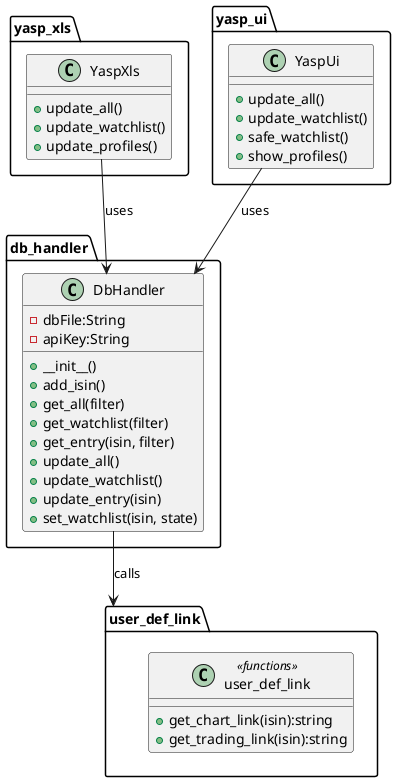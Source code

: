 @startuml classDiagram

package db_handler {
    class DbHandler {
        -dbFile:String
        -apiKey:String
        +__init__()
        +add_isin()
        +get_all(filter)
        +get_watchlist(filter)
        +get_entry(isin, filter)
        +update_all()
        +update_watchlist()
        +update_entry(isin)
        +set_watchlist(isin, state)
    }
}

package yasp_xls {
    class YaspXls{
        +update_all()
        +update_watchlist()
        +update_profiles()
    }
}

package yasp_ui {
    class YaspUi {
        +update_all()
        +update_watchlist()
        +safe_watchlist()
        +show_profiles()
    }
}

package user_def_link {
    class user_def_link <<functions>> {
        +get_chart_link(isin):string
        +get_trading_link(isin):string
    }
}

YaspXls --> DbHandler : uses
YaspUi --> DbHandler : uses
DbHandler --> user_def_link : calls

@enduml